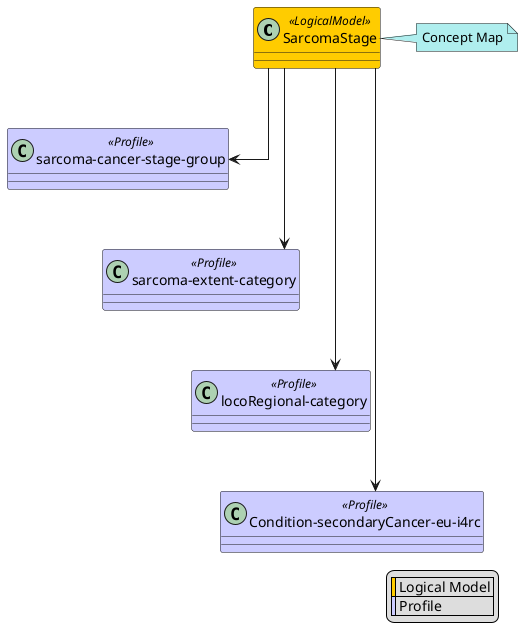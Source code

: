 @startuml
skinparam class {
    BackgroundColor<<LogicalModel>> #FFCC00
    BackgroundColor<<Profile>> #CCCCFF
}
skinparam linetype ortho
legend right
  | <#FFCC00> | Logical Model |
  | <#CCCCFF> | Profile |
endlegend
class "SarcomaStage" <<LogicalModel>> [[StructureDefinition-SarcomaStage.html]]
note right #PaleTurquoise [[ConceptMap-sarcomaStage2FHIR.html]]
Concept Map
endnote
class "sarcoma-cancer-stage-group" <<Profile>> [[StructureDefinition-sarcoma-cancer-stage-group.html]]
"SarcomaStage" --> "sarcoma-cancer-stage-group"
class "sarcoma-extent-category" <<Profile>> [[StructureDefinition-sarcoma-extent-category.html]]
"SarcomaStage" --> "sarcoma-extent-category"
"sarcoma-cancer-stage-group" -[hidden]-> "sarcoma-extent-category"
class "locoRegional-category" <<Profile>> [[StructureDefinition-locoRegional-category.html]]
"SarcomaStage" --> "locoRegional-category"
"sarcoma-extent-category" -[hidden]-> "locoRegional-category"
class "Condition-secondaryCancer-eu-i4rc" <<Profile>> [[StructureDefinition-Condition-secondaryCancer-eu-i4rc.html]]
"SarcomaStage" --> "Condition-secondaryCancer-eu-i4rc"
"locoRegional-category" -[hidden]-> "Condition-secondaryCancer-eu-i4rc"
@enduml